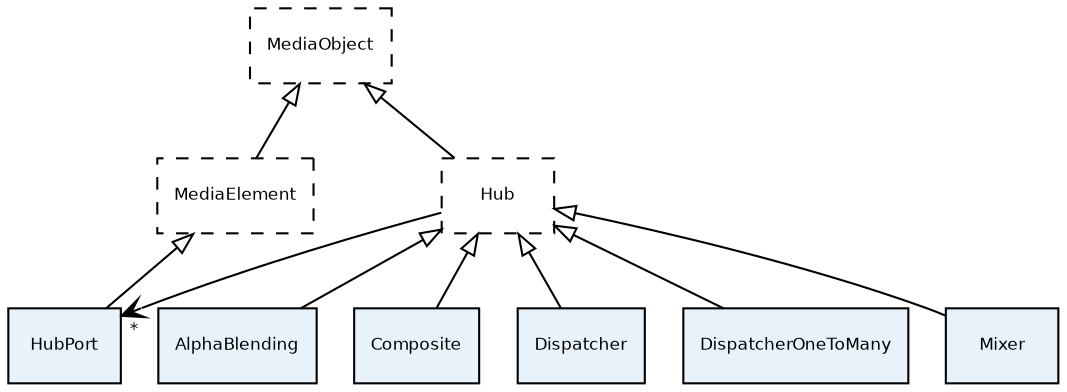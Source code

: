 digraph hubs {
  bgcolor = "transparent";
  fontname = "Bitstream Vera Sans";
  fontsize = 8;
  size = "12,8";

  edge [
    arrowtail = "empty";
    dir = "back";
    fontname = "Bitstream Vera Sans";
    fontsize = 8;
  ]

  node [
    fillcolor = "#E7F2FA";
    fontname = "Bitstream Vera Sans";
    fontsize = 8;
    shape = "rect";
    style = "dashed";
  ]

  "MediaObject" -> "Hub";
  "MediaObject" -> "MediaElement";

  node [ style = "filled" ]

  "MediaElement" -> "HubPort";

  "Hub" -> "HubPort" [headlabel = "*", constraint = false, dir = normal, arrowhead = "vee", labelangle = -70.0, labeldistance = 0.9];

  "Hub" -> "AlphaBlending";
  "Hub" -> "Composite";
  "Hub" -> "Dispatcher";
  "Hub" -> "DispatcherOneToMany";
  "Hub" -> "Mixer";
}
